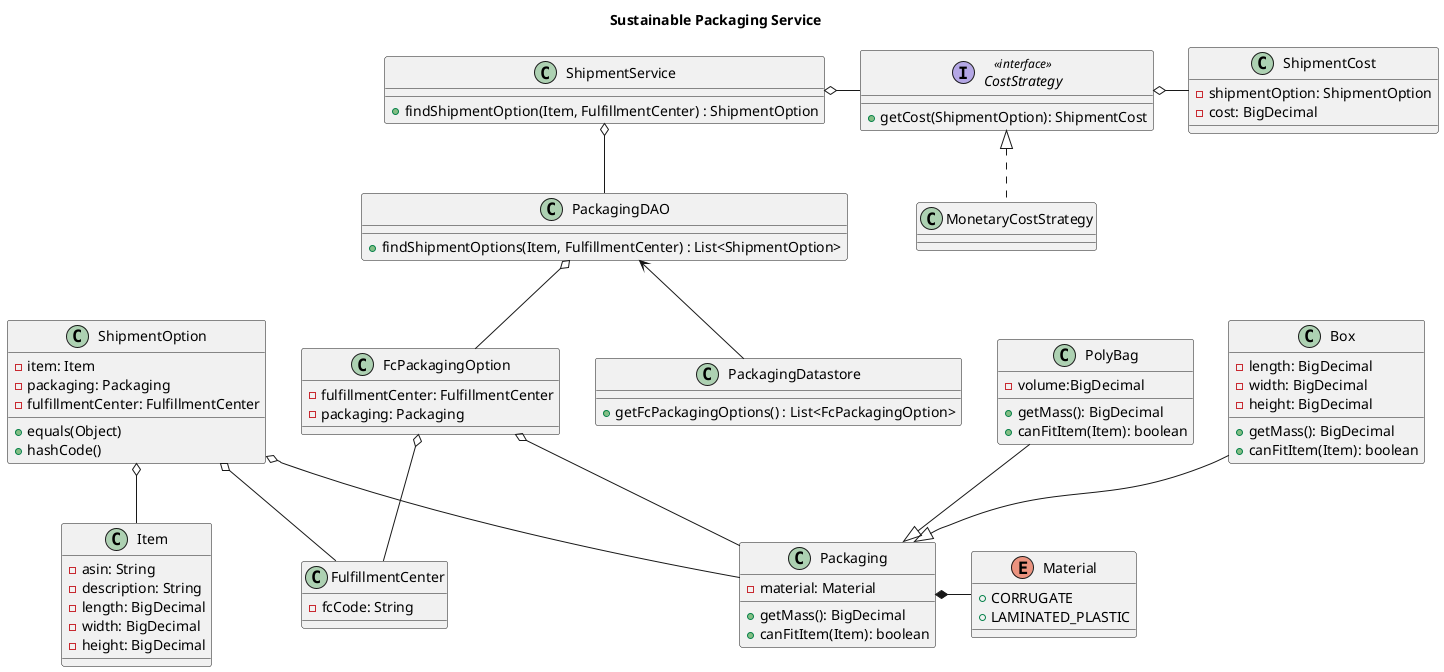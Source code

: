 @startuml
title Sustainable Packaging Service
class ShipmentService {
  + findShipmentOption(Item, FulfillmentCenter) : ShipmentOption
}
class PackagingDAO {
  + findShipmentOptions(Item, FulfillmentCenter) : List<ShipmentOption>
}

class PackagingDatastore {
  + getFcPackagingOptions() : List<FcPackagingOption>
}

class Item {
  -asin: String
  -description: String
  -length: BigDecimal
  -width: BigDecimal
  -height: BigDecimal
}

class FulfillmentCenter {
  -fcCode: String
}

class ShipmentOption {
  -item: Item
  -packaging: Packaging
  -fulfillmentCenter: FulfillmentCenter
  + equals(Object)
  + hashCode()
}

class ShipmentCost {
  -shipmentOption: ShipmentOption
  -cost: BigDecimal
}

class Packaging {
  -material: Material
  +getMass(): BigDecimal
  +canFitItem(Item): boolean
}

enum Material {
  + CORRUGATE
  + LAMINATED_PLASTIC
}

class FcPackagingOption {
  -fulfillmentCenter: FulfillmentCenter
  -packaging: Packaging
}

interface CostStrategy<<interface>> {
  +getCost(ShipmentOption): ShipmentCost
}

class MonetaryCostStrategy {
}
class Box{
-length: BigDecimal
  -width: BigDecimal
  -height: BigDecimal
  +getMass(): BigDecimal
  +canFitItem(Item): boolean
}
class PolyBag{
-volume:BigDecimal
  +getMass(): BigDecimal
  +canFitItem(Item): boolean
}

ShipmentService o-- PackagingDAO
ShipmentService o- CostStrategy
PackagingDAO o-- FcPackagingOption
PackagingDAO <-- PackagingDatastore
FcPackagingOption o-- FulfillmentCenter
FcPackagingOption o-- Packaging
Packaging *- Material
ShipmentOption o-- Item
ShipmentOption o-- Packaging
ShipmentOption o-- FulfillmentCenter
CostStrategy o- ShipmentCost
Box --|> Packaging
PolyBag --|> Packaging
CostStrategy <|.. MonetaryCostStrategy
@enduml
